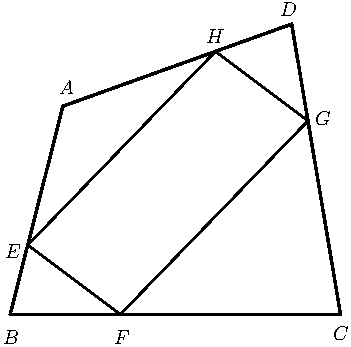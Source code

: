 import graph; size(6cm); real lsf=0.5; pen dps=linewidth(0.7)+fontsize(10); defaultpen(dps); pen ds=black; real xmin=-7.922654341301322,xmax=7.360963647705495,ymin=-5.433832654684929,ymax=8.051712629732851; 
pair B=(-2.4,-1.8), C=(1.94106,-1.8), D=(1.2988899579481696,2.015325692898227), A=(-1.7064601340077927,0.9364820701448046), F=(-0.95298,-1.8), G=(1.5129466386321129,0.7435504619321515), H=(0.2971065939628487,1.6557111519804197); 
draw(B--C,linewidth(1.2)); draw(D--C,linewidth(1.2)); draw(A--B,linewidth(1.2)); draw(A--D,linewidth(1.2)); draw((-2.1688200446692645,-0.8878393099517317)--H,linewidth(0.8)); draw(F--G,linewidth(0.8)); draw((-2.1688200446692645,-0.8878393099517317)--F,linewidth(0.8)); draw(H--G,linewidth(0.8)); 
dot(B,linewidth(1.pt)+ds); label("$B$",(-2.52843622753421,-2.2229885393473627),NE*lsf); dot(C,linewidth(1.pt)+ds); label("$C$",(1.8126250164021804,-2.1716150335019617),NE*lsf); dot(D,linewidth(1.pt)+ds); label("$D$",(1.1190826874892659,2.0923859516663272),NE*lsf); dot(A,linewidth(1.pt)+ds); label("$A$",(-1.7835203927758945,1.0649158347583056),NE*lsf); dot((-2.1688200446692645,-0.8878393099517317),linewidth(1.pt)+ds); label("$E$",(-2.5027494746115093,-1.0927714107485391),NE*lsf); dot(F,linewidth(1.pt)+ds); label("$F$",(-1.0642913109402794,-2.2229885393473627),NE*lsf); dot(G,linewidth(1.pt)+ds); label("$G$",(1.5814442400978757,0.6539277879950972),NE*lsf); dot(H,linewidth(1.pt)+ds); label("$H$",(0.14298607642664565,1.7327714107485197),NE*lsf); 
clip((xmin,ymin)--(xmin,ymax)--(xmax,ymax)--(xmax,ymin)--cycle); 